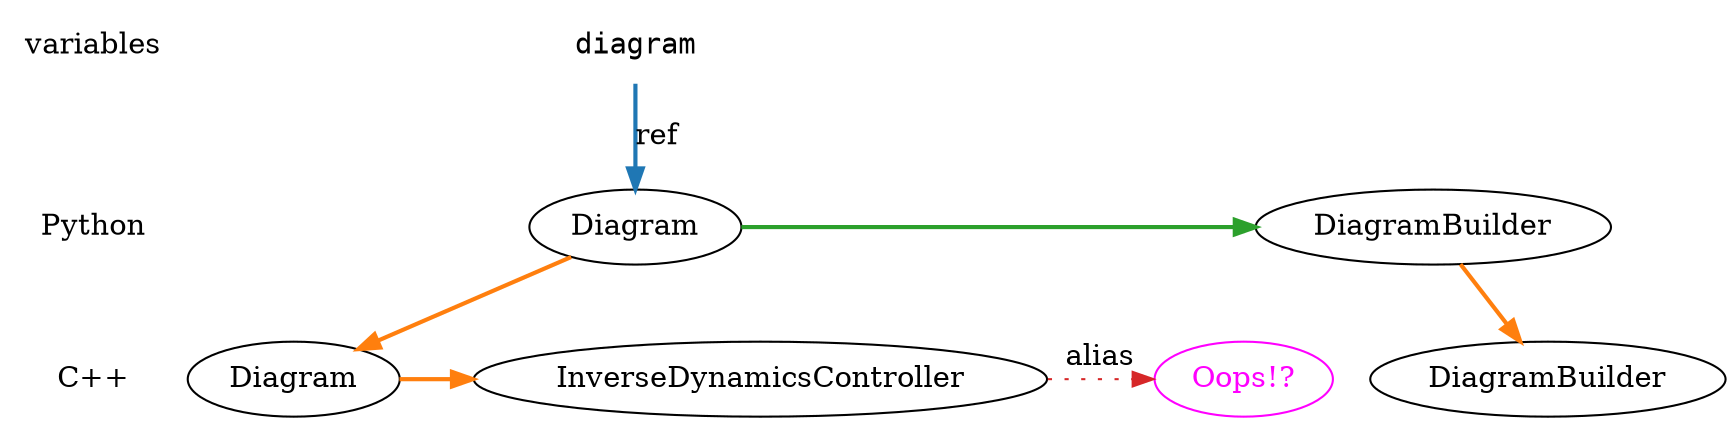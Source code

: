digraph G {
  {
    node [shape=plaintext];
    edge [style=invis];
    variables -> Python -> "C++";
  }
  {
    node [shape=plaintext, fontname="Courier"];
    diagram;
  }
  
  pydb [label="DiagramBuilder"];
  cdb [label="DiagramBuilder"];
  cidc [label="InverseDynamicsController"];
  pydgm [label="Diagram"];
  cdgm [label="Diagram"];
  X [label="Oops!?", color="fuchsia", fontcolor="fuchsia"];
  
  { rank = same; variables; diagram; }
  { rank = same; Python; pydb; pydgm; }
  { rank = same; "C++"; cdb; cidc; cdgm; X; }
  
  {
    edge [color="#1F77B4", style=bold];
    diagram -> pydgm [label="ref"];
  }

  {
    edge [color="#FF7F0E", style=bold];
    pydb -> cdb;
    pydgm -> cdgm;
    cdgm -> cidc;
  }
  
  {
    edge [color="#2CA02C", style=bold];
    pydgm -> pydb;
  }

  {
    edge [color="#D62728", style=dotted];
    cidc -> X [label="alias"];
  }
}
